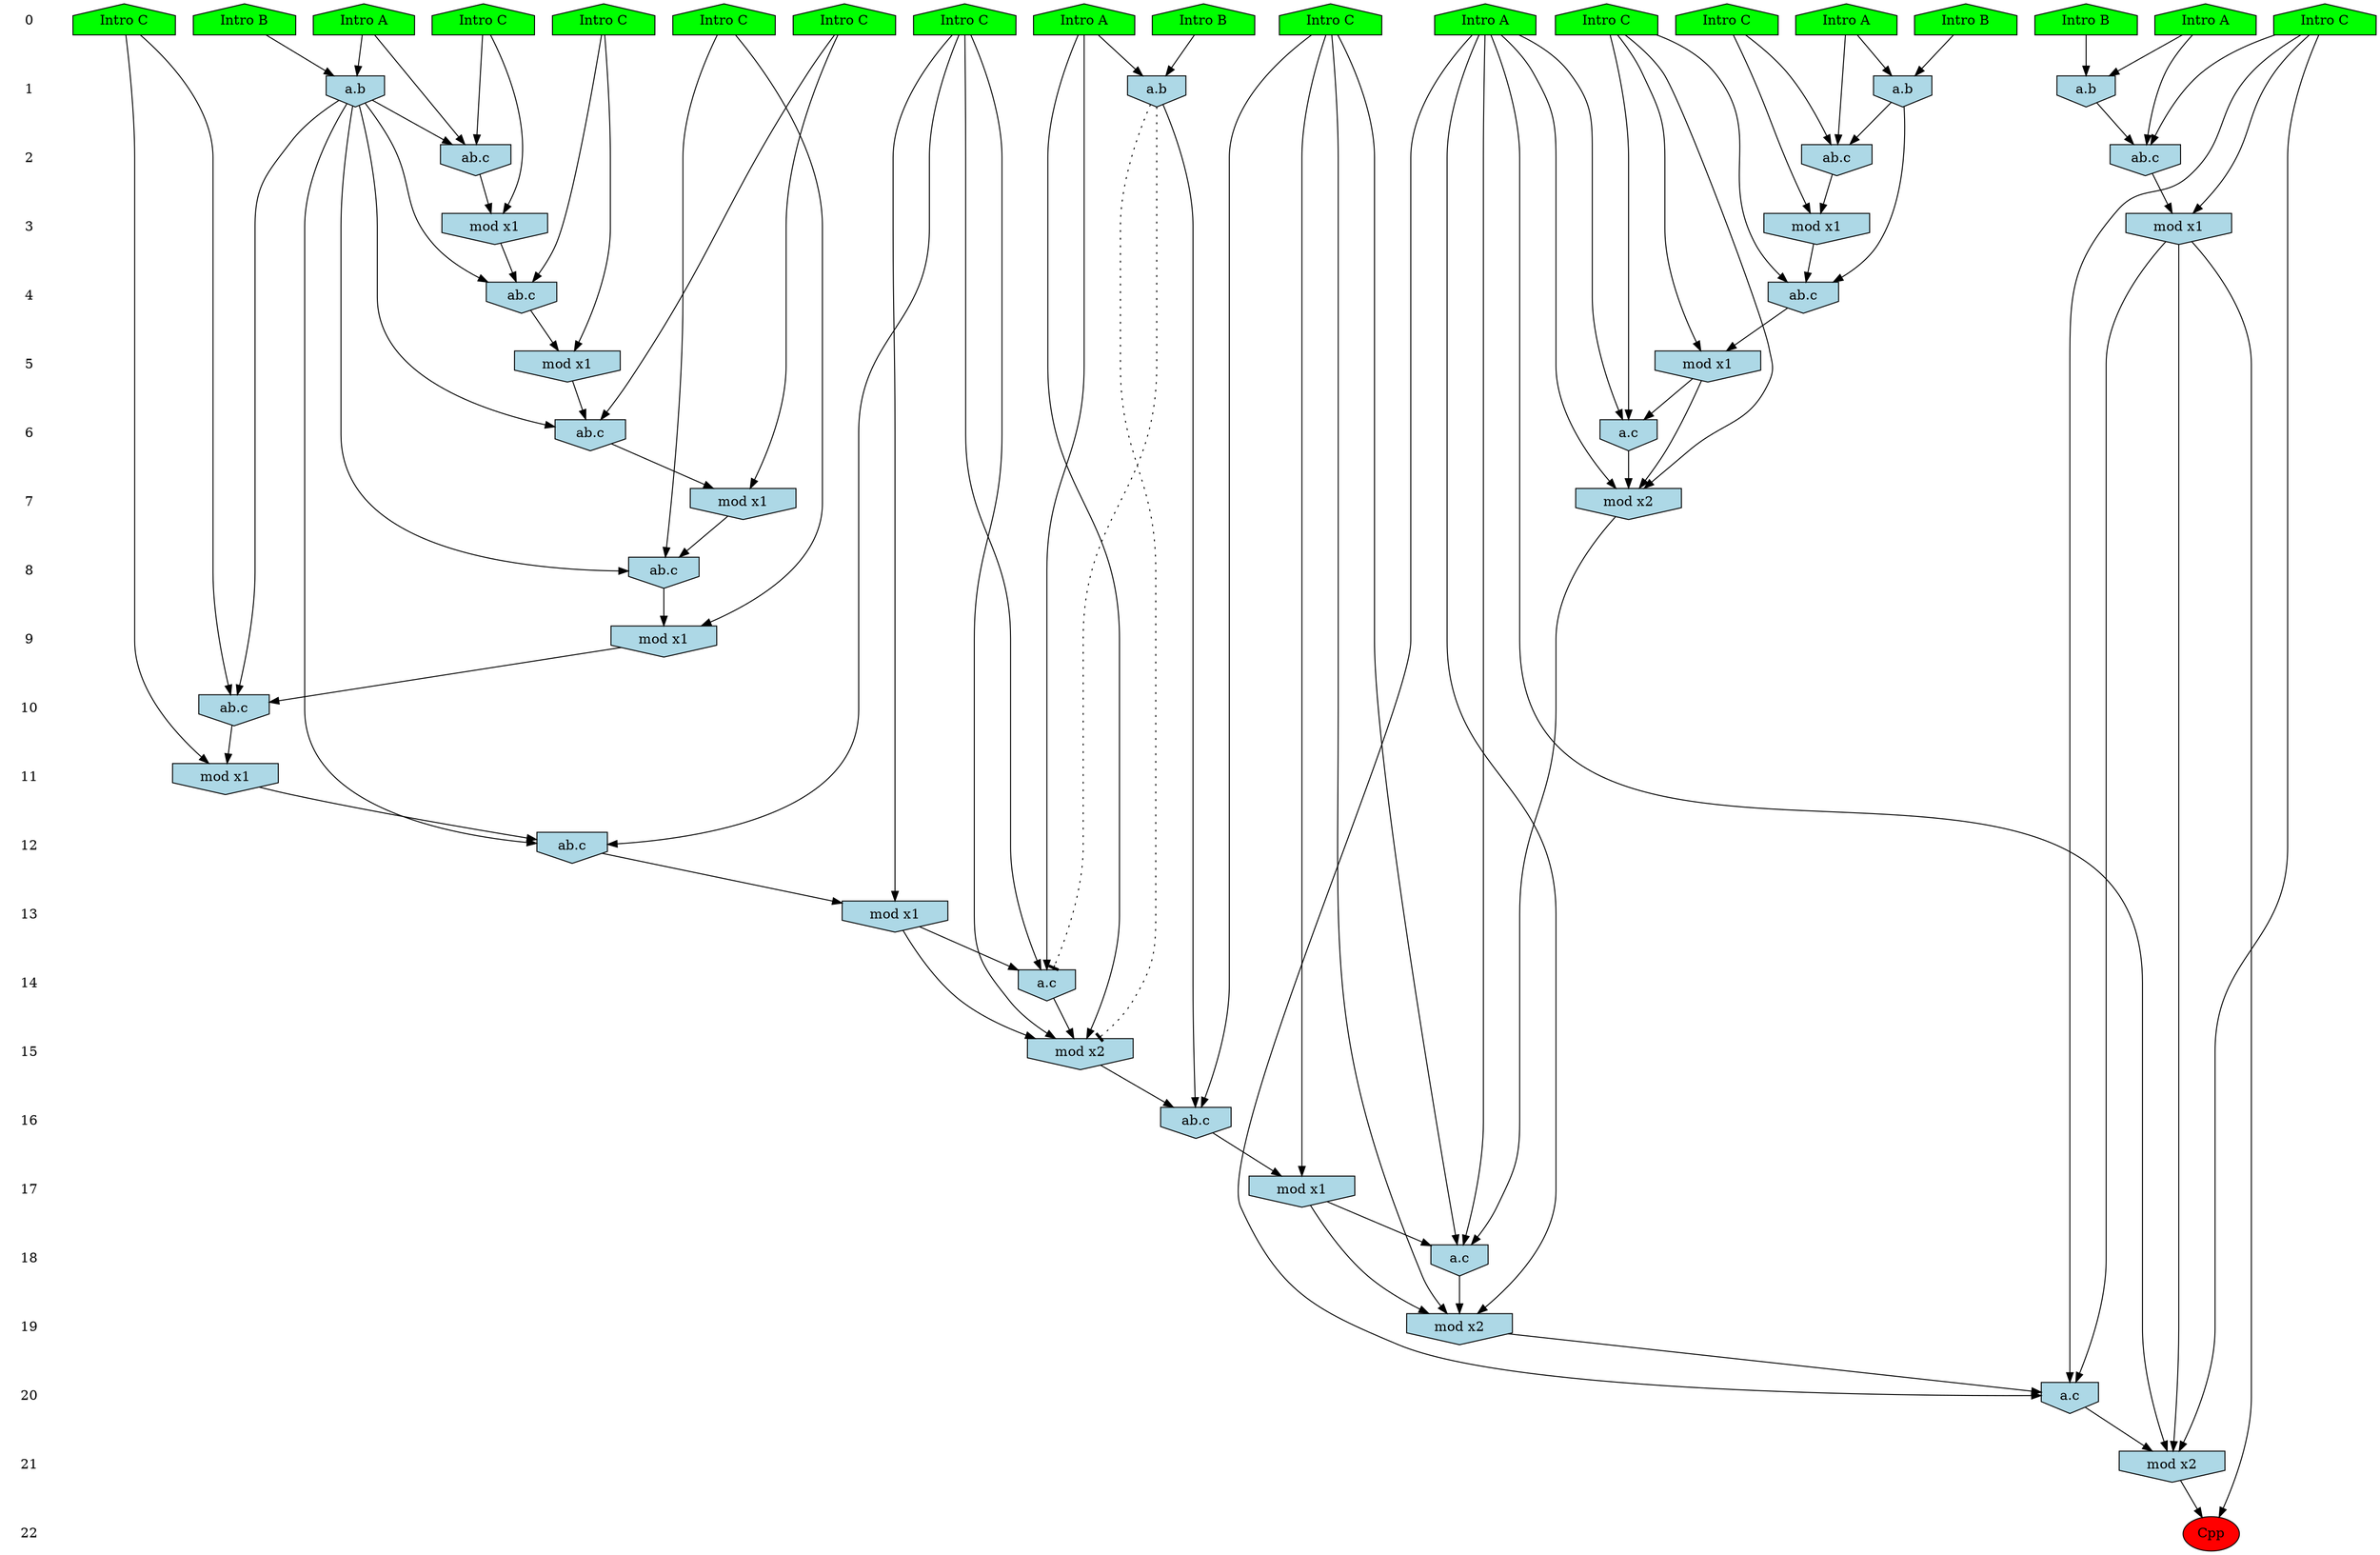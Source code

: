 /* Compression of 1 causal flows obtained in average at 1.948415E+01 t.u */
/* Compressed causal flows were: [3579] */
digraph G{
 ranksep=.5 ; 
{ rank = same ; "0" [shape=plaintext] ; node_1 [label ="Intro B", shape=house, style=filled, fillcolor=green] ;
node_2 [label ="Intro A", shape=house, style=filled, fillcolor=green] ;
node_3 [label ="Intro B", shape=house, style=filled, fillcolor=green] ;
node_4 [label ="Intro A", shape=house, style=filled, fillcolor=green] ;
node_5 [label ="Intro A", shape=house, style=filled, fillcolor=green] ;
node_6 [label ="Intro B", shape=house, style=filled, fillcolor=green] ;
node_7 [label ="Intro A", shape=house, style=filled, fillcolor=green] ;
node_8 [label ="Intro A", shape=house, style=filled, fillcolor=green] ;
node_9 [label ="Intro B", shape=house, style=filled, fillcolor=green] ;
node_10 [label ="Intro C", shape=house, style=filled, fillcolor=green] ;
node_11 [label ="Intro C", shape=house, style=filled, fillcolor=green] ;
node_12 [label ="Intro C", shape=house, style=filled, fillcolor=green] ;
node_13 [label ="Intro C", shape=house, style=filled, fillcolor=green] ;
node_14 [label ="Intro C", shape=house, style=filled, fillcolor=green] ;
node_15 [label ="Intro C", shape=house, style=filled, fillcolor=green] ;
node_16 [label ="Intro C", shape=house, style=filled, fillcolor=green] ;
node_17 [label ="Intro C", shape=house, style=filled, fillcolor=green] ;
node_18 [label ="Intro C", shape=house, style=filled, fillcolor=green] ;
node_19 [label ="Intro C", shape=house, style=filled, fillcolor=green] ;
}
{ rank = same ; "1" [shape=plaintext] ; node_20 [label="a.b", shape=invhouse, style=filled, fillcolor = lightblue] ;
node_21 [label="a.b", shape=invhouse, style=filled, fillcolor = lightblue] ;
node_27 [label="a.b", shape=invhouse, style=filled, fillcolor = lightblue] ;
node_43 [label="a.b", shape=invhouse, style=filled, fillcolor = lightblue] ;
}
{ rank = same ; "2" [shape=plaintext] ; node_22 [label="ab.c", shape=invhouse, style=filled, fillcolor = lightblue] ;
node_26 [label="ab.c", shape=invhouse, style=filled, fillcolor = lightblue] ;
node_29 [label="ab.c", shape=invhouse, style=filled, fillcolor = lightblue] ;
}
{ rank = same ; "3" [shape=plaintext] ; node_23 [label="mod x1", shape=invhouse, style=filled, fillcolor = lightblue] ;
node_28 [label="mod x1", shape=invhouse, style=filled, fillcolor = lightblue] ;
node_32 [label="mod x1", shape=invhouse, style=filled, fillcolor = lightblue] ;
}
{ rank = same ; "4" [shape=plaintext] ; node_24 [label="ab.c", shape=invhouse, style=filled, fillcolor = lightblue] ;
node_33 [label="ab.c", shape=invhouse, style=filled, fillcolor = lightblue] ;
}
{ rank = same ; "5" [shape=plaintext] ; node_25 [label="mod x1", shape=invhouse, style=filled, fillcolor = lightblue] ;
node_34 [label="mod x1", shape=invhouse, style=filled, fillcolor = lightblue] ;
}
{ rank = same ; "6" [shape=plaintext] ; node_30 [label="ab.c", shape=invhouse, style=filled, fillcolor = lightblue] ;
node_45 [label="a.c", shape=invhouse, style=filled, fillcolor = lightblue] ;
}
{ rank = same ; "7" [shape=plaintext] ; node_31 [label="mod x1", shape=invhouse, style=filled, fillcolor = lightblue] ;
node_47 [label="mod x2", shape=invhouse, style=filled, fillcolor = lightblue] ;
}
{ rank = same ; "8" [shape=plaintext] ; node_35 [label="ab.c", shape=invhouse, style=filled, fillcolor = lightblue] ;
}
{ rank = same ; "9" [shape=plaintext] ; node_36 [label="mod x1", shape=invhouse, style=filled, fillcolor = lightblue] ;
}
{ rank = same ; "10" [shape=plaintext] ; node_37 [label="ab.c", shape=invhouse, style=filled, fillcolor = lightblue] ;
}
{ rank = same ; "11" [shape=plaintext] ; node_38 [label="mod x1", shape=invhouse, style=filled, fillcolor = lightblue] ;
}
{ rank = same ; "12" [shape=plaintext] ; node_39 [label="ab.c", shape=invhouse, style=filled, fillcolor = lightblue] ;
}
{ rank = same ; "13" [shape=plaintext] ; node_40 [label="mod x1", shape=invhouse, style=filled, fillcolor = lightblue] ;
}
{ rank = same ; "14" [shape=plaintext] ; node_41 [label="a.c", shape=invhouse, style=filled, fillcolor = lightblue] ;
}
{ rank = same ; "15" [shape=plaintext] ; node_42 [label="mod x2", shape=invhouse, style=filled, fillcolor = lightblue] ;
}
{ rank = same ; "16" [shape=plaintext] ; node_44 [label="ab.c", shape=invhouse, style=filled, fillcolor = lightblue] ;
}
{ rank = same ; "17" [shape=plaintext] ; node_46 [label="mod x1", shape=invhouse, style=filled, fillcolor = lightblue] ;
}
{ rank = same ; "18" [shape=plaintext] ; node_48 [label="a.c", shape=invhouse, style=filled, fillcolor = lightblue] ;
}
{ rank = same ; "19" [shape=plaintext] ; node_49 [label="mod x2", shape=invhouse, style=filled, fillcolor = lightblue] ;
}
{ rank = same ; "20" [shape=plaintext] ; node_50 [label="a.c", shape=invhouse, style=filled, fillcolor = lightblue] ;
}
{ rank = same ; "21" [shape=plaintext] ; node_51 [label="mod x2", shape=invhouse, style=filled, fillcolor = lightblue] ;
}
{ rank = same ; "22" [shape=plaintext] ; node_52 [label ="Cpp", style=filled, fillcolor=red] ;
}
"0" -> "1" [style="invis"]; 
"1" -> "2" [style="invis"]; 
"2" -> "3" [style="invis"]; 
"3" -> "4" [style="invis"]; 
"4" -> "5" [style="invis"]; 
"5" -> "6" [style="invis"]; 
"6" -> "7" [style="invis"]; 
"7" -> "8" [style="invis"]; 
"8" -> "9" [style="invis"]; 
"9" -> "10" [style="invis"]; 
"10" -> "11" [style="invis"]; 
"11" -> "12" [style="invis"]; 
"12" -> "13" [style="invis"]; 
"13" -> "14" [style="invis"]; 
"14" -> "15" [style="invis"]; 
"15" -> "16" [style="invis"]; 
"16" -> "17" [style="invis"]; 
"17" -> "18" [style="invis"]; 
"18" -> "19" [style="invis"]; 
"19" -> "20" [style="invis"]; 
"20" -> "21" [style="invis"]; 
"21" -> "22" [style="invis"]; 
node_6 -> node_20
node_7 -> node_20
node_3 -> node_21
node_4 -> node_21
node_7 -> node_22
node_16 -> node_22
node_20 -> node_22
node_16 -> node_23
node_22 -> node_23
node_10 -> node_24
node_20 -> node_24
node_23 -> node_24
node_10 -> node_25
node_24 -> node_25
node_4 -> node_26
node_15 -> node_26
node_21 -> node_26
node_1 -> node_27
node_8 -> node_27
node_15 -> node_28
node_26 -> node_28
node_8 -> node_29
node_19 -> node_29
node_27 -> node_29
node_17 -> node_30
node_20 -> node_30
node_25 -> node_30
node_17 -> node_31
node_30 -> node_31
node_19 -> node_32
node_29 -> node_32
node_18 -> node_33
node_21 -> node_33
node_28 -> node_33
node_18 -> node_34
node_33 -> node_34
node_12 -> node_35
node_20 -> node_35
node_31 -> node_35
node_12 -> node_36
node_35 -> node_36
node_13 -> node_37
node_20 -> node_37
node_36 -> node_37
node_13 -> node_38
node_37 -> node_38
node_14 -> node_39
node_20 -> node_39
node_38 -> node_39
node_14 -> node_40
node_39 -> node_40
node_5 -> node_41
node_14 -> node_41
node_40 -> node_41
node_5 -> node_42
node_14 -> node_42
node_40 -> node_42
node_41 -> node_42
node_5 -> node_43
node_9 -> node_43
node_11 -> node_44
node_42 -> node_44
node_43 -> node_44
node_2 -> node_45
node_18 -> node_45
node_34 -> node_45
node_11 -> node_46
node_44 -> node_46
node_2 -> node_47
node_18 -> node_47
node_34 -> node_47
node_45 -> node_47
node_2 -> node_48
node_11 -> node_48
node_46 -> node_48
node_47 -> node_48
node_2 -> node_49
node_11 -> node_49
node_46 -> node_49
node_48 -> node_49
node_2 -> node_50
node_19 -> node_50
node_32 -> node_50
node_49 -> node_50
node_2 -> node_51
node_19 -> node_51
node_32 -> node_51
node_50 -> node_51
node_32 -> node_52
node_51 -> node_52
node_43 -> node_42 [style=dotted, arrowhead = tee] 
node_43 -> node_41 [style=dotted, arrowhead = tee] 
}
/*
 Dot generation time: 0.000000
*/